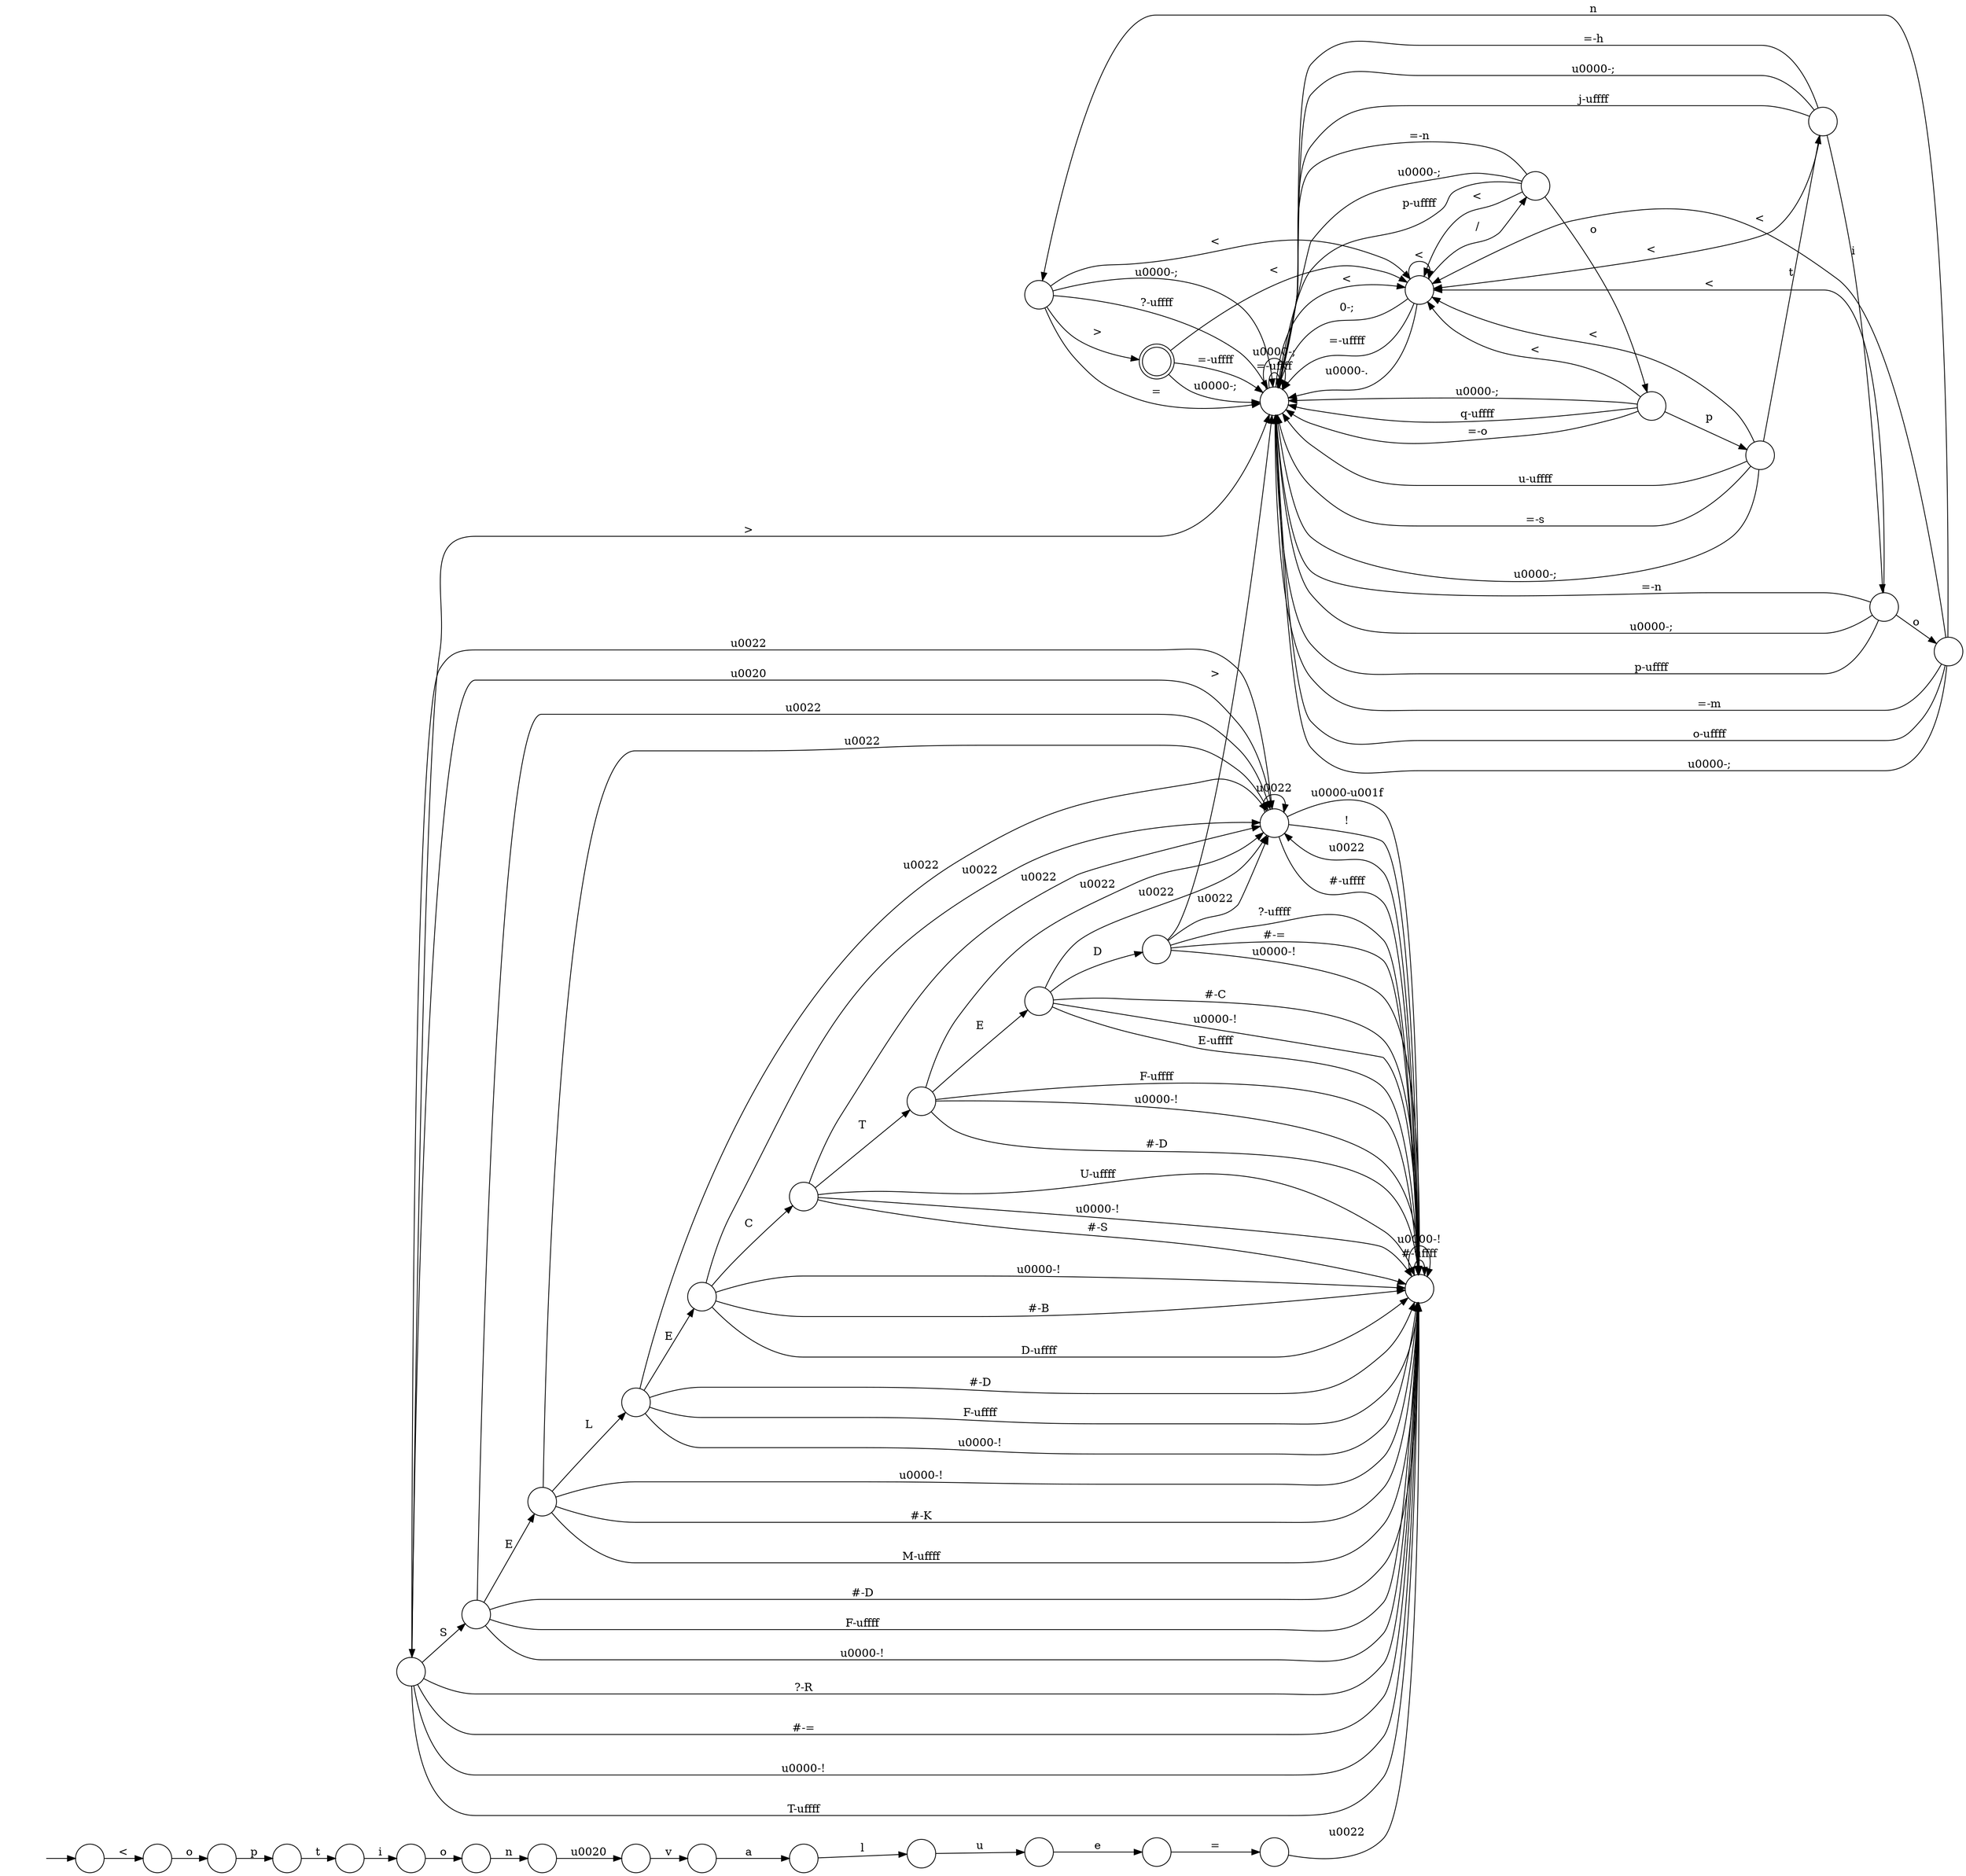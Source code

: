 digraph Automaton {
  rankdir = LR;
  0 [shape=circle,label=""];
  0 -> 27 [label="="]
  0 -> 2 [label=">"]
  0 -> 27 [label="\u0000-;"]
  0 -> 11 [label="<"]
  0 -> 27 [label="?-\uffff"]
  1 [shape=circle,label=""];
  1 -> 9 [label="o"]
  2 [shape=doublecircle,label=""];
  2 -> 27 [label="=-\uffff"]
  2 -> 27 [label="\u0000-;"]
  2 -> 11 [label="<"]
  3 [shape=circle,label=""];
  3 -> 32 [label="\u0022"]
  3 -> 6 [label="?-R"]
  3 -> 6 [label="#-="]
  3 -> 6 [label="\u0000-!"]
  3 -> 5 [label="S"]
  3 -> 27 [label=">"]
  3 -> 6 [label="T-\uffff"]
  4 [shape=circle,label=""];
  4 -> 15 [label="e"]
  5 [shape=circle,label=""];
  5 -> 32 [label="\u0022"]
  5 -> 6 [label="#-D"]
  5 -> 6 [label="F-\uffff"]
  5 -> 6 [label="\u0000-!"]
  5 -> 18 [label="E"]
  6 [shape=circle,label=""];
  6 -> 32 [label="\u0022"]
  6 -> 6 [label="#-\uffff"]
  6 -> 6 [label="\u0000-!"]
  7 [shape=circle,label=""];
  7 -> 8 [label="l"]
  8 [shape=circle,label=""];
  8 -> 4 [label="u"]
  9 [shape=circle,label=""];
  9 -> 35 [label="p"]
  10 [shape=circle,label=""];
  initial [shape=plaintext,label=""];
  initial -> 10
  10 -> 1 [label="<"]
  11 [shape=circle,label=""];
  11 -> 27 [label="0-;"]
  11 -> 27 [label="=-\uffff"]
  11 -> 27 [label="\u0000-."]
  11 -> 16 [label="/"]
  11 -> 11 [label="<"]
  12 [shape=circle,label=""];
  12 -> 29 [label="o"]
  13 [shape=circle,label=""];
  13 -> 27 [label="p-\uffff"]
  13 -> 27 [label="=-n"]
  13 -> 27 [label="\u0000-;"]
  13 -> 11 [label="<"]
  13 -> 33 [label="o"]
  14 [shape=circle,label=""];
  14 -> 7 [label="a"]
  15 [shape=circle,label=""];
  15 -> 23 [label="="]
  16 [shape=circle,label=""];
  16 -> 27 [label="p-\uffff"]
  16 -> 27 [label="=-n"]
  16 -> 27 [label="\u0000-;"]
  16 -> 11 [label="<"]
  16 -> 22 [label="o"]
  17 [shape=circle,label=""];
  17 -> 32 [label="\u0022"]
  17 -> 6 [label="#-="]
  17 -> 6 [label="\u0000-!"]
  17 -> 27 [label=">"]
  17 -> 6 [label="?-\uffff"]
  18 [shape=circle,label=""];
  18 -> 32 [label="\u0022"]
  18 -> 6 [label="\u0000-!"]
  18 -> 6 [label="#-K"]
  18 -> 34 [label="L"]
  18 -> 6 [label="M-\uffff"]
  19 [shape=circle,label=""];
  19 -> 32 [label="\u0022"]
  19 -> 6 [label="#-D"]
  19 -> 6 [label="F-\uffff"]
  19 -> 6 [label="\u0000-!"]
  19 -> 24 [label="E"]
  20 [shape=circle,label=""];
  20 -> 32 [label="\u0022"]
  20 -> 6 [label="\u0000-!"]
  20 -> 19 [label="T"]
  20 -> 6 [label="#-S"]
  20 -> 6 [label="U-\uffff"]
  21 [shape=circle,label=""];
  21 -> 12 [label="i"]
  22 [shape=circle,label=""];
  22 -> 27 [label="q-\uffff"]
  22 -> 31 [label="p"]
  22 -> 27 [label="=-o"]
  22 -> 27 [label="\u0000-;"]
  22 -> 11 [label="<"]
  23 [shape=circle,label=""];
  23 -> 6 [label="\u0022"]
  24 [shape=circle,label=""];
  24 -> 32 [label="\u0022"]
  24 -> 17 [label="D"]
  24 -> 6 [label="\u0000-!"]
  24 -> 6 [label="E-\uffff"]
  24 -> 6 [label="#-C"]
  25 [shape=circle,label=""];
  25 -> 26 [label="\u0020"]
  26 [shape=circle,label=""];
  26 -> 14 [label="v"]
  27 [shape=circle,label=""];
  27 -> 27 [label="=-\uffff"]
  27 -> 27 [label="\u0000-;"]
  27 -> 11 [label="<"]
  28 [shape=circle,label=""];
  28 -> 32 [label="\u0022"]
  28 -> 6 [label="\u0000-!"]
  28 -> 20 [label="C"]
  28 -> 6 [label="#-B"]
  28 -> 6 [label="D-\uffff"]
  29 [shape=circle,label=""];
  29 -> 25 [label="n"]
  30 [shape=circle,label=""];
  30 -> 13 [label="i"]
  30 -> 27 [label="=-h"]
  30 -> 27 [label="\u0000-;"]
  30 -> 11 [label="<"]
  30 -> 27 [label="j-\uffff"]
  31 [shape=circle,label=""];
  31 -> 30 [label="t"]
  31 -> 27 [label="u-\uffff"]
  31 -> 27 [label="\u0000-;"]
  31 -> 11 [label="<"]
  31 -> 27 [label="=-s"]
  32 [shape=circle,label=""];
  32 -> 32 [label="\u0022"]
  32 -> 6 [label="#-\uffff"]
  32 -> 6 [label="\u0000-\u001f"]
  32 -> 3 [label="\u0020"]
  32 -> 6 [label="!"]
  33 [shape=circle,label=""];
  33 -> 0 [label="n"]
  33 -> 27 [label="o-\uffff"]
  33 -> 27 [label="\u0000-;"]
  33 -> 11 [label="<"]
  33 -> 27 [label="=-m"]
  34 [shape=circle,label=""];
  34 -> 32 [label="\u0022"]
  34 -> 6 [label="#-D"]
  34 -> 6 [label="F-\uffff"]
  34 -> 6 [label="\u0000-!"]
  34 -> 28 [label="E"]
  35 [shape=circle,label=""];
  35 -> 21 [label="t"]
}

